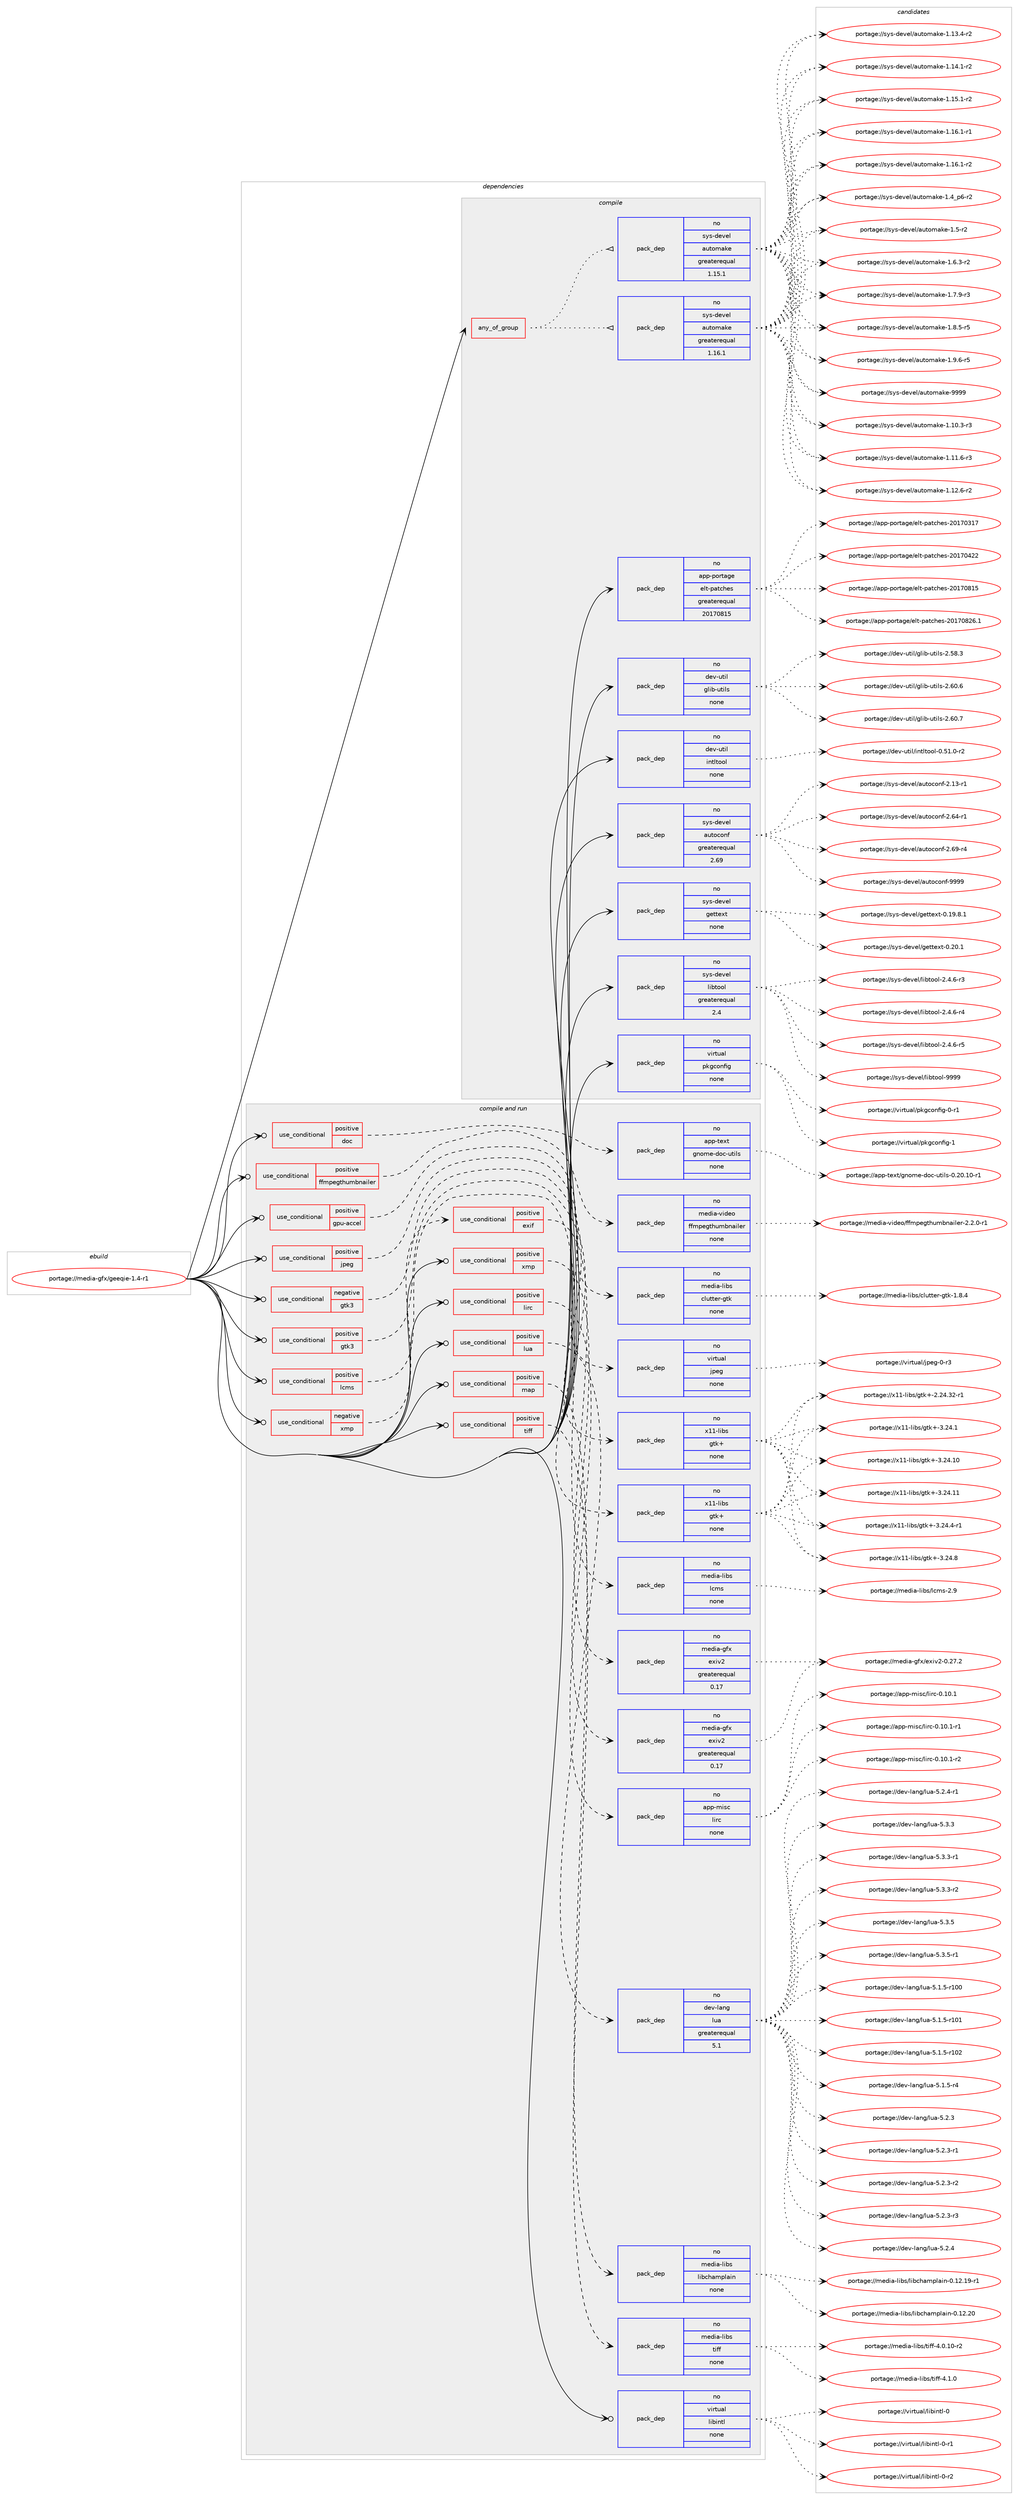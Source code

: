 digraph prolog {

# *************
# Graph options
# *************

newrank=true;
concentrate=true;
compound=true;
graph [rankdir=LR,fontname=Helvetica,fontsize=10,ranksep=1.5];#, ranksep=2.5, nodesep=0.2];
edge  [arrowhead=vee];
node  [fontname=Helvetica,fontsize=10];

# **********
# The ebuild
# **********

subgraph cluster_leftcol {
color=gray;
rank=same;
label=<<i>ebuild</i>>;
id [label="portage://media-gfx/geeqie-1.4-r1", color=red, width=4, href="../media-gfx/geeqie-1.4-r1.svg"];
}

# ****************
# The dependencies
# ****************

subgraph cluster_midcol {
color=gray;
label=<<i>dependencies</i>>;
subgraph cluster_compile {
fillcolor="#eeeeee";
style=filled;
label=<<i>compile</i>>;
subgraph any4941 {
dependency313064 [label=<<TABLE BORDER="0" CELLBORDER="1" CELLSPACING="0" CELLPADDING="4"><TR><TD CELLPADDING="10">any_of_group</TD></TR></TABLE>>, shape=none, color=red];subgraph pack229674 {
dependency313065 [label=<<TABLE BORDER="0" CELLBORDER="1" CELLSPACING="0" CELLPADDING="4" WIDTH="220"><TR><TD ROWSPAN="6" CELLPADDING="30">pack_dep</TD></TR><TR><TD WIDTH="110">no</TD></TR><TR><TD>sys-devel</TD></TR><TR><TD>automake</TD></TR><TR><TD>greaterequal</TD></TR><TR><TD>1.16.1</TD></TR></TABLE>>, shape=none, color=blue];
}
dependency313064:e -> dependency313065:w [weight=20,style="dotted",arrowhead="oinv"];
subgraph pack229675 {
dependency313066 [label=<<TABLE BORDER="0" CELLBORDER="1" CELLSPACING="0" CELLPADDING="4" WIDTH="220"><TR><TD ROWSPAN="6" CELLPADDING="30">pack_dep</TD></TR><TR><TD WIDTH="110">no</TD></TR><TR><TD>sys-devel</TD></TR><TR><TD>automake</TD></TR><TR><TD>greaterequal</TD></TR><TR><TD>1.15.1</TD></TR></TABLE>>, shape=none, color=blue];
}
dependency313064:e -> dependency313066:w [weight=20,style="dotted",arrowhead="oinv"];
}
id:e -> dependency313064:w [weight=20,style="solid",arrowhead="vee"];
subgraph pack229676 {
dependency313067 [label=<<TABLE BORDER="0" CELLBORDER="1" CELLSPACING="0" CELLPADDING="4" WIDTH="220"><TR><TD ROWSPAN="6" CELLPADDING="30">pack_dep</TD></TR><TR><TD WIDTH="110">no</TD></TR><TR><TD>app-portage</TD></TR><TR><TD>elt-patches</TD></TR><TR><TD>greaterequal</TD></TR><TR><TD>20170815</TD></TR></TABLE>>, shape=none, color=blue];
}
id:e -> dependency313067:w [weight=20,style="solid",arrowhead="vee"];
subgraph pack229677 {
dependency313068 [label=<<TABLE BORDER="0" CELLBORDER="1" CELLSPACING="0" CELLPADDING="4" WIDTH="220"><TR><TD ROWSPAN="6" CELLPADDING="30">pack_dep</TD></TR><TR><TD WIDTH="110">no</TD></TR><TR><TD>dev-util</TD></TR><TR><TD>glib-utils</TD></TR><TR><TD>none</TD></TR><TR><TD></TD></TR></TABLE>>, shape=none, color=blue];
}
id:e -> dependency313068:w [weight=20,style="solid",arrowhead="vee"];
subgraph pack229678 {
dependency313069 [label=<<TABLE BORDER="0" CELLBORDER="1" CELLSPACING="0" CELLPADDING="4" WIDTH="220"><TR><TD ROWSPAN="6" CELLPADDING="30">pack_dep</TD></TR><TR><TD WIDTH="110">no</TD></TR><TR><TD>dev-util</TD></TR><TR><TD>intltool</TD></TR><TR><TD>none</TD></TR><TR><TD></TD></TR></TABLE>>, shape=none, color=blue];
}
id:e -> dependency313069:w [weight=20,style="solid",arrowhead="vee"];
subgraph pack229679 {
dependency313070 [label=<<TABLE BORDER="0" CELLBORDER="1" CELLSPACING="0" CELLPADDING="4" WIDTH="220"><TR><TD ROWSPAN="6" CELLPADDING="30">pack_dep</TD></TR><TR><TD WIDTH="110">no</TD></TR><TR><TD>sys-devel</TD></TR><TR><TD>autoconf</TD></TR><TR><TD>greaterequal</TD></TR><TR><TD>2.69</TD></TR></TABLE>>, shape=none, color=blue];
}
id:e -> dependency313070:w [weight=20,style="solid",arrowhead="vee"];
subgraph pack229680 {
dependency313071 [label=<<TABLE BORDER="0" CELLBORDER="1" CELLSPACING="0" CELLPADDING="4" WIDTH="220"><TR><TD ROWSPAN="6" CELLPADDING="30">pack_dep</TD></TR><TR><TD WIDTH="110">no</TD></TR><TR><TD>sys-devel</TD></TR><TR><TD>gettext</TD></TR><TR><TD>none</TD></TR><TR><TD></TD></TR></TABLE>>, shape=none, color=blue];
}
id:e -> dependency313071:w [weight=20,style="solid",arrowhead="vee"];
subgraph pack229681 {
dependency313072 [label=<<TABLE BORDER="0" CELLBORDER="1" CELLSPACING="0" CELLPADDING="4" WIDTH="220"><TR><TD ROWSPAN="6" CELLPADDING="30">pack_dep</TD></TR><TR><TD WIDTH="110">no</TD></TR><TR><TD>sys-devel</TD></TR><TR><TD>libtool</TD></TR><TR><TD>greaterequal</TD></TR><TR><TD>2.4</TD></TR></TABLE>>, shape=none, color=blue];
}
id:e -> dependency313072:w [weight=20,style="solid",arrowhead="vee"];
subgraph pack229682 {
dependency313073 [label=<<TABLE BORDER="0" CELLBORDER="1" CELLSPACING="0" CELLPADDING="4" WIDTH="220"><TR><TD ROWSPAN="6" CELLPADDING="30">pack_dep</TD></TR><TR><TD WIDTH="110">no</TD></TR><TR><TD>virtual</TD></TR><TR><TD>pkgconfig</TD></TR><TR><TD>none</TD></TR><TR><TD></TD></TR></TABLE>>, shape=none, color=blue];
}
id:e -> dependency313073:w [weight=20,style="solid",arrowhead="vee"];
}
subgraph cluster_compileandrun {
fillcolor="#eeeeee";
style=filled;
label=<<i>compile and run</i>>;
subgraph cond78332 {
dependency313074 [label=<<TABLE BORDER="0" CELLBORDER="1" CELLSPACING="0" CELLPADDING="4"><TR><TD ROWSPAN="3" CELLPADDING="10">use_conditional</TD></TR><TR><TD>negative</TD></TR><TR><TD>gtk3</TD></TR></TABLE>>, shape=none, color=red];
subgraph pack229683 {
dependency313075 [label=<<TABLE BORDER="0" CELLBORDER="1" CELLSPACING="0" CELLPADDING="4" WIDTH="220"><TR><TD ROWSPAN="6" CELLPADDING="30">pack_dep</TD></TR><TR><TD WIDTH="110">no</TD></TR><TR><TD>x11-libs</TD></TR><TR><TD>gtk+</TD></TR><TR><TD>none</TD></TR><TR><TD></TD></TR></TABLE>>, shape=none, color=blue];
}
dependency313074:e -> dependency313075:w [weight=20,style="dashed",arrowhead="vee"];
}
id:e -> dependency313074:w [weight=20,style="solid",arrowhead="odotvee"];
subgraph cond78333 {
dependency313076 [label=<<TABLE BORDER="0" CELLBORDER="1" CELLSPACING="0" CELLPADDING="4"><TR><TD ROWSPAN="3" CELLPADDING="10">use_conditional</TD></TR><TR><TD>negative</TD></TR><TR><TD>xmp</TD></TR></TABLE>>, shape=none, color=red];
subgraph cond78334 {
dependency313077 [label=<<TABLE BORDER="0" CELLBORDER="1" CELLSPACING="0" CELLPADDING="4"><TR><TD ROWSPAN="3" CELLPADDING="10">use_conditional</TD></TR><TR><TD>positive</TD></TR><TR><TD>exif</TD></TR></TABLE>>, shape=none, color=red];
subgraph pack229684 {
dependency313078 [label=<<TABLE BORDER="0" CELLBORDER="1" CELLSPACING="0" CELLPADDING="4" WIDTH="220"><TR><TD ROWSPAN="6" CELLPADDING="30">pack_dep</TD></TR><TR><TD WIDTH="110">no</TD></TR><TR><TD>media-gfx</TD></TR><TR><TD>exiv2</TD></TR><TR><TD>greaterequal</TD></TR><TR><TD>0.17</TD></TR></TABLE>>, shape=none, color=blue];
}
dependency313077:e -> dependency313078:w [weight=20,style="dashed",arrowhead="vee"];
}
dependency313076:e -> dependency313077:w [weight=20,style="dashed",arrowhead="vee"];
}
id:e -> dependency313076:w [weight=20,style="solid",arrowhead="odotvee"];
subgraph cond78335 {
dependency313079 [label=<<TABLE BORDER="0" CELLBORDER="1" CELLSPACING="0" CELLPADDING="4"><TR><TD ROWSPAN="3" CELLPADDING="10">use_conditional</TD></TR><TR><TD>positive</TD></TR><TR><TD>doc</TD></TR></TABLE>>, shape=none, color=red];
subgraph pack229685 {
dependency313080 [label=<<TABLE BORDER="0" CELLBORDER="1" CELLSPACING="0" CELLPADDING="4" WIDTH="220"><TR><TD ROWSPAN="6" CELLPADDING="30">pack_dep</TD></TR><TR><TD WIDTH="110">no</TD></TR><TR><TD>app-text</TD></TR><TR><TD>gnome-doc-utils</TD></TR><TR><TD>none</TD></TR><TR><TD></TD></TR></TABLE>>, shape=none, color=blue];
}
dependency313079:e -> dependency313080:w [weight=20,style="dashed",arrowhead="vee"];
}
id:e -> dependency313079:w [weight=20,style="solid",arrowhead="odotvee"];
subgraph cond78336 {
dependency313081 [label=<<TABLE BORDER="0" CELLBORDER="1" CELLSPACING="0" CELLPADDING="4"><TR><TD ROWSPAN="3" CELLPADDING="10">use_conditional</TD></TR><TR><TD>positive</TD></TR><TR><TD>ffmpegthumbnailer</TD></TR></TABLE>>, shape=none, color=red];
subgraph pack229686 {
dependency313082 [label=<<TABLE BORDER="0" CELLBORDER="1" CELLSPACING="0" CELLPADDING="4" WIDTH="220"><TR><TD ROWSPAN="6" CELLPADDING="30">pack_dep</TD></TR><TR><TD WIDTH="110">no</TD></TR><TR><TD>media-video</TD></TR><TR><TD>ffmpegthumbnailer</TD></TR><TR><TD>none</TD></TR><TR><TD></TD></TR></TABLE>>, shape=none, color=blue];
}
dependency313081:e -> dependency313082:w [weight=20,style="dashed",arrowhead="vee"];
}
id:e -> dependency313081:w [weight=20,style="solid",arrowhead="odotvee"];
subgraph cond78337 {
dependency313083 [label=<<TABLE BORDER="0" CELLBORDER="1" CELLSPACING="0" CELLPADDING="4"><TR><TD ROWSPAN="3" CELLPADDING="10">use_conditional</TD></TR><TR><TD>positive</TD></TR><TR><TD>gpu-accel</TD></TR></TABLE>>, shape=none, color=red];
subgraph pack229687 {
dependency313084 [label=<<TABLE BORDER="0" CELLBORDER="1" CELLSPACING="0" CELLPADDING="4" WIDTH="220"><TR><TD ROWSPAN="6" CELLPADDING="30">pack_dep</TD></TR><TR><TD WIDTH="110">no</TD></TR><TR><TD>media-libs</TD></TR><TR><TD>clutter-gtk</TD></TR><TR><TD>none</TD></TR><TR><TD></TD></TR></TABLE>>, shape=none, color=blue];
}
dependency313083:e -> dependency313084:w [weight=20,style="dashed",arrowhead="vee"];
}
id:e -> dependency313083:w [weight=20,style="solid",arrowhead="odotvee"];
subgraph cond78338 {
dependency313085 [label=<<TABLE BORDER="0" CELLBORDER="1" CELLSPACING="0" CELLPADDING="4"><TR><TD ROWSPAN="3" CELLPADDING="10">use_conditional</TD></TR><TR><TD>positive</TD></TR><TR><TD>gtk3</TD></TR></TABLE>>, shape=none, color=red];
subgraph pack229688 {
dependency313086 [label=<<TABLE BORDER="0" CELLBORDER="1" CELLSPACING="0" CELLPADDING="4" WIDTH="220"><TR><TD ROWSPAN="6" CELLPADDING="30">pack_dep</TD></TR><TR><TD WIDTH="110">no</TD></TR><TR><TD>x11-libs</TD></TR><TR><TD>gtk+</TD></TR><TR><TD>none</TD></TR><TR><TD></TD></TR></TABLE>>, shape=none, color=blue];
}
dependency313085:e -> dependency313086:w [weight=20,style="dashed",arrowhead="vee"];
}
id:e -> dependency313085:w [weight=20,style="solid",arrowhead="odotvee"];
subgraph cond78339 {
dependency313087 [label=<<TABLE BORDER="0" CELLBORDER="1" CELLSPACING="0" CELLPADDING="4"><TR><TD ROWSPAN="3" CELLPADDING="10">use_conditional</TD></TR><TR><TD>positive</TD></TR><TR><TD>jpeg</TD></TR></TABLE>>, shape=none, color=red];
subgraph pack229689 {
dependency313088 [label=<<TABLE BORDER="0" CELLBORDER="1" CELLSPACING="0" CELLPADDING="4" WIDTH="220"><TR><TD ROWSPAN="6" CELLPADDING="30">pack_dep</TD></TR><TR><TD WIDTH="110">no</TD></TR><TR><TD>virtual</TD></TR><TR><TD>jpeg</TD></TR><TR><TD>none</TD></TR><TR><TD></TD></TR></TABLE>>, shape=none, color=blue];
}
dependency313087:e -> dependency313088:w [weight=20,style="dashed",arrowhead="vee"];
}
id:e -> dependency313087:w [weight=20,style="solid",arrowhead="odotvee"];
subgraph cond78340 {
dependency313089 [label=<<TABLE BORDER="0" CELLBORDER="1" CELLSPACING="0" CELLPADDING="4"><TR><TD ROWSPAN="3" CELLPADDING="10">use_conditional</TD></TR><TR><TD>positive</TD></TR><TR><TD>lcms</TD></TR></TABLE>>, shape=none, color=red];
subgraph pack229690 {
dependency313090 [label=<<TABLE BORDER="0" CELLBORDER="1" CELLSPACING="0" CELLPADDING="4" WIDTH="220"><TR><TD ROWSPAN="6" CELLPADDING="30">pack_dep</TD></TR><TR><TD WIDTH="110">no</TD></TR><TR><TD>media-libs</TD></TR><TR><TD>lcms</TD></TR><TR><TD>none</TD></TR><TR><TD></TD></TR></TABLE>>, shape=none, color=blue];
}
dependency313089:e -> dependency313090:w [weight=20,style="dashed",arrowhead="vee"];
}
id:e -> dependency313089:w [weight=20,style="solid",arrowhead="odotvee"];
subgraph cond78341 {
dependency313091 [label=<<TABLE BORDER="0" CELLBORDER="1" CELLSPACING="0" CELLPADDING="4"><TR><TD ROWSPAN="3" CELLPADDING="10">use_conditional</TD></TR><TR><TD>positive</TD></TR><TR><TD>lirc</TD></TR></TABLE>>, shape=none, color=red];
subgraph pack229691 {
dependency313092 [label=<<TABLE BORDER="0" CELLBORDER="1" CELLSPACING="0" CELLPADDING="4" WIDTH="220"><TR><TD ROWSPAN="6" CELLPADDING="30">pack_dep</TD></TR><TR><TD WIDTH="110">no</TD></TR><TR><TD>app-misc</TD></TR><TR><TD>lirc</TD></TR><TR><TD>none</TD></TR><TR><TD></TD></TR></TABLE>>, shape=none, color=blue];
}
dependency313091:e -> dependency313092:w [weight=20,style="dashed",arrowhead="vee"];
}
id:e -> dependency313091:w [weight=20,style="solid",arrowhead="odotvee"];
subgraph cond78342 {
dependency313093 [label=<<TABLE BORDER="0" CELLBORDER="1" CELLSPACING="0" CELLPADDING="4"><TR><TD ROWSPAN="3" CELLPADDING="10">use_conditional</TD></TR><TR><TD>positive</TD></TR><TR><TD>lua</TD></TR></TABLE>>, shape=none, color=red];
subgraph pack229692 {
dependency313094 [label=<<TABLE BORDER="0" CELLBORDER="1" CELLSPACING="0" CELLPADDING="4" WIDTH="220"><TR><TD ROWSPAN="6" CELLPADDING="30">pack_dep</TD></TR><TR><TD WIDTH="110">no</TD></TR><TR><TD>dev-lang</TD></TR><TR><TD>lua</TD></TR><TR><TD>greaterequal</TD></TR><TR><TD>5.1</TD></TR></TABLE>>, shape=none, color=blue];
}
dependency313093:e -> dependency313094:w [weight=20,style="dashed",arrowhead="vee"];
}
id:e -> dependency313093:w [weight=20,style="solid",arrowhead="odotvee"];
subgraph cond78343 {
dependency313095 [label=<<TABLE BORDER="0" CELLBORDER="1" CELLSPACING="0" CELLPADDING="4"><TR><TD ROWSPAN="3" CELLPADDING="10">use_conditional</TD></TR><TR><TD>positive</TD></TR><TR><TD>map</TD></TR></TABLE>>, shape=none, color=red];
subgraph pack229693 {
dependency313096 [label=<<TABLE BORDER="0" CELLBORDER="1" CELLSPACING="0" CELLPADDING="4" WIDTH="220"><TR><TD ROWSPAN="6" CELLPADDING="30">pack_dep</TD></TR><TR><TD WIDTH="110">no</TD></TR><TR><TD>media-libs</TD></TR><TR><TD>libchamplain</TD></TR><TR><TD>none</TD></TR><TR><TD></TD></TR></TABLE>>, shape=none, color=blue];
}
dependency313095:e -> dependency313096:w [weight=20,style="dashed",arrowhead="vee"];
}
id:e -> dependency313095:w [weight=20,style="solid",arrowhead="odotvee"];
subgraph cond78344 {
dependency313097 [label=<<TABLE BORDER="0" CELLBORDER="1" CELLSPACING="0" CELLPADDING="4"><TR><TD ROWSPAN="3" CELLPADDING="10">use_conditional</TD></TR><TR><TD>positive</TD></TR><TR><TD>tiff</TD></TR></TABLE>>, shape=none, color=red];
subgraph pack229694 {
dependency313098 [label=<<TABLE BORDER="0" CELLBORDER="1" CELLSPACING="0" CELLPADDING="4" WIDTH="220"><TR><TD ROWSPAN="6" CELLPADDING="30">pack_dep</TD></TR><TR><TD WIDTH="110">no</TD></TR><TR><TD>media-libs</TD></TR><TR><TD>tiff</TD></TR><TR><TD>none</TD></TR><TR><TD></TD></TR></TABLE>>, shape=none, color=blue];
}
dependency313097:e -> dependency313098:w [weight=20,style="dashed",arrowhead="vee"];
}
id:e -> dependency313097:w [weight=20,style="solid",arrowhead="odotvee"];
subgraph cond78345 {
dependency313099 [label=<<TABLE BORDER="0" CELLBORDER="1" CELLSPACING="0" CELLPADDING="4"><TR><TD ROWSPAN="3" CELLPADDING="10">use_conditional</TD></TR><TR><TD>positive</TD></TR><TR><TD>xmp</TD></TR></TABLE>>, shape=none, color=red];
subgraph pack229695 {
dependency313100 [label=<<TABLE BORDER="0" CELLBORDER="1" CELLSPACING="0" CELLPADDING="4" WIDTH="220"><TR><TD ROWSPAN="6" CELLPADDING="30">pack_dep</TD></TR><TR><TD WIDTH="110">no</TD></TR><TR><TD>media-gfx</TD></TR><TR><TD>exiv2</TD></TR><TR><TD>greaterequal</TD></TR><TR><TD>0.17</TD></TR></TABLE>>, shape=none, color=blue];
}
dependency313099:e -> dependency313100:w [weight=20,style="dashed",arrowhead="vee"];
}
id:e -> dependency313099:w [weight=20,style="solid",arrowhead="odotvee"];
subgraph pack229696 {
dependency313101 [label=<<TABLE BORDER="0" CELLBORDER="1" CELLSPACING="0" CELLPADDING="4" WIDTH="220"><TR><TD ROWSPAN="6" CELLPADDING="30">pack_dep</TD></TR><TR><TD WIDTH="110">no</TD></TR><TR><TD>virtual</TD></TR><TR><TD>libintl</TD></TR><TR><TD>none</TD></TR><TR><TD></TD></TR></TABLE>>, shape=none, color=blue];
}
id:e -> dependency313101:w [weight=20,style="solid",arrowhead="odotvee"];
}
subgraph cluster_run {
fillcolor="#eeeeee";
style=filled;
label=<<i>run</i>>;
}
}

# **************
# The candidates
# **************

subgraph cluster_choices {
rank=same;
color=gray;
label=<<i>candidates</i>>;

subgraph choice229674 {
color=black;
nodesep=1;
choiceportage11512111545100101118101108479711711611110997107101454946494846514511451 [label="portage://sys-devel/automake-1.10.3-r3", color=red, width=4,href="../sys-devel/automake-1.10.3-r3.svg"];
choiceportage11512111545100101118101108479711711611110997107101454946494946544511451 [label="portage://sys-devel/automake-1.11.6-r3", color=red, width=4,href="../sys-devel/automake-1.11.6-r3.svg"];
choiceportage11512111545100101118101108479711711611110997107101454946495046544511450 [label="portage://sys-devel/automake-1.12.6-r2", color=red, width=4,href="../sys-devel/automake-1.12.6-r2.svg"];
choiceportage11512111545100101118101108479711711611110997107101454946495146524511450 [label="portage://sys-devel/automake-1.13.4-r2", color=red, width=4,href="../sys-devel/automake-1.13.4-r2.svg"];
choiceportage11512111545100101118101108479711711611110997107101454946495246494511450 [label="portage://sys-devel/automake-1.14.1-r2", color=red, width=4,href="../sys-devel/automake-1.14.1-r2.svg"];
choiceportage11512111545100101118101108479711711611110997107101454946495346494511450 [label="portage://sys-devel/automake-1.15.1-r2", color=red, width=4,href="../sys-devel/automake-1.15.1-r2.svg"];
choiceportage11512111545100101118101108479711711611110997107101454946495446494511449 [label="portage://sys-devel/automake-1.16.1-r1", color=red, width=4,href="../sys-devel/automake-1.16.1-r1.svg"];
choiceportage11512111545100101118101108479711711611110997107101454946495446494511450 [label="portage://sys-devel/automake-1.16.1-r2", color=red, width=4,href="../sys-devel/automake-1.16.1-r2.svg"];
choiceportage115121115451001011181011084797117116111109971071014549465295112544511450 [label="portage://sys-devel/automake-1.4_p6-r2", color=red, width=4,href="../sys-devel/automake-1.4_p6-r2.svg"];
choiceportage11512111545100101118101108479711711611110997107101454946534511450 [label="portage://sys-devel/automake-1.5-r2", color=red, width=4,href="../sys-devel/automake-1.5-r2.svg"];
choiceportage115121115451001011181011084797117116111109971071014549465446514511450 [label="portage://sys-devel/automake-1.6.3-r2", color=red, width=4,href="../sys-devel/automake-1.6.3-r2.svg"];
choiceportage115121115451001011181011084797117116111109971071014549465546574511451 [label="portage://sys-devel/automake-1.7.9-r3", color=red, width=4,href="../sys-devel/automake-1.7.9-r3.svg"];
choiceportage115121115451001011181011084797117116111109971071014549465646534511453 [label="portage://sys-devel/automake-1.8.5-r5", color=red, width=4,href="../sys-devel/automake-1.8.5-r5.svg"];
choiceportage115121115451001011181011084797117116111109971071014549465746544511453 [label="portage://sys-devel/automake-1.9.6-r5", color=red, width=4,href="../sys-devel/automake-1.9.6-r5.svg"];
choiceportage115121115451001011181011084797117116111109971071014557575757 [label="portage://sys-devel/automake-9999", color=red, width=4,href="../sys-devel/automake-9999.svg"];
dependency313065:e -> choiceportage11512111545100101118101108479711711611110997107101454946494846514511451:w [style=dotted,weight="100"];
dependency313065:e -> choiceportage11512111545100101118101108479711711611110997107101454946494946544511451:w [style=dotted,weight="100"];
dependency313065:e -> choiceportage11512111545100101118101108479711711611110997107101454946495046544511450:w [style=dotted,weight="100"];
dependency313065:e -> choiceportage11512111545100101118101108479711711611110997107101454946495146524511450:w [style=dotted,weight="100"];
dependency313065:e -> choiceportage11512111545100101118101108479711711611110997107101454946495246494511450:w [style=dotted,weight="100"];
dependency313065:e -> choiceportage11512111545100101118101108479711711611110997107101454946495346494511450:w [style=dotted,weight="100"];
dependency313065:e -> choiceportage11512111545100101118101108479711711611110997107101454946495446494511449:w [style=dotted,weight="100"];
dependency313065:e -> choiceportage11512111545100101118101108479711711611110997107101454946495446494511450:w [style=dotted,weight="100"];
dependency313065:e -> choiceportage115121115451001011181011084797117116111109971071014549465295112544511450:w [style=dotted,weight="100"];
dependency313065:e -> choiceportage11512111545100101118101108479711711611110997107101454946534511450:w [style=dotted,weight="100"];
dependency313065:e -> choiceportage115121115451001011181011084797117116111109971071014549465446514511450:w [style=dotted,weight="100"];
dependency313065:e -> choiceportage115121115451001011181011084797117116111109971071014549465546574511451:w [style=dotted,weight="100"];
dependency313065:e -> choiceportage115121115451001011181011084797117116111109971071014549465646534511453:w [style=dotted,weight="100"];
dependency313065:e -> choiceportage115121115451001011181011084797117116111109971071014549465746544511453:w [style=dotted,weight="100"];
dependency313065:e -> choiceportage115121115451001011181011084797117116111109971071014557575757:w [style=dotted,weight="100"];
}
subgraph choice229675 {
color=black;
nodesep=1;
choiceportage11512111545100101118101108479711711611110997107101454946494846514511451 [label="portage://sys-devel/automake-1.10.3-r3", color=red, width=4,href="../sys-devel/automake-1.10.3-r3.svg"];
choiceportage11512111545100101118101108479711711611110997107101454946494946544511451 [label="portage://sys-devel/automake-1.11.6-r3", color=red, width=4,href="../sys-devel/automake-1.11.6-r3.svg"];
choiceportage11512111545100101118101108479711711611110997107101454946495046544511450 [label="portage://sys-devel/automake-1.12.6-r2", color=red, width=4,href="../sys-devel/automake-1.12.6-r2.svg"];
choiceportage11512111545100101118101108479711711611110997107101454946495146524511450 [label="portage://sys-devel/automake-1.13.4-r2", color=red, width=4,href="../sys-devel/automake-1.13.4-r2.svg"];
choiceportage11512111545100101118101108479711711611110997107101454946495246494511450 [label="portage://sys-devel/automake-1.14.1-r2", color=red, width=4,href="../sys-devel/automake-1.14.1-r2.svg"];
choiceportage11512111545100101118101108479711711611110997107101454946495346494511450 [label="portage://sys-devel/automake-1.15.1-r2", color=red, width=4,href="../sys-devel/automake-1.15.1-r2.svg"];
choiceportage11512111545100101118101108479711711611110997107101454946495446494511449 [label="portage://sys-devel/automake-1.16.1-r1", color=red, width=4,href="../sys-devel/automake-1.16.1-r1.svg"];
choiceportage11512111545100101118101108479711711611110997107101454946495446494511450 [label="portage://sys-devel/automake-1.16.1-r2", color=red, width=4,href="../sys-devel/automake-1.16.1-r2.svg"];
choiceportage115121115451001011181011084797117116111109971071014549465295112544511450 [label="portage://sys-devel/automake-1.4_p6-r2", color=red, width=4,href="../sys-devel/automake-1.4_p6-r2.svg"];
choiceportage11512111545100101118101108479711711611110997107101454946534511450 [label="portage://sys-devel/automake-1.5-r2", color=red, width=4,href="../sys-devel/automake-1.5-r2.svg"];
choiceportage115121115451001011181011084797117116111109971071014549465446514511450 [label="portage://sys-devel/automake-1.6.3-r2", color=red, width=4,href="../sys-devel/automake-1.6.3-r2.svg"];
choiceportage115121115451001011181011084797117116111109971071014549465546574511451 [label="portage://sys-devel/automake-1.7.9-r3", color=red, width=4,href="../sys-devel/automake-1.7.9-r3.svg"];
choiceportage115121115451001011181011084797117116111109971071014549465646534511453 [label="portage://sys-devel/automake-1.8.5-r5", color=red, width=4,href="../sys-devel/automake-1.8.5-r5.svg"];
choiceportage115121115451001011181011084797117116111109971071014549465746544511453 [label="portage://sys-devel/automake-1.9.6-r5", color=red, width=4,href="../sys-devel/automake-1.9.6-r5.svg"];
choiceportage115121115451001011181011084797117116111109971071014557575757 [label="portage://sys-devel/automake-9999", color=red, width=4,href="../sys-devel/automake-9999.svg"];
dependency313066:e -> choiceportage11512111545100101118101108479711711611110997107101454946494846514511451:w [style=dotted,weight="100"];
dependency313066:e -> choiceportage11512111545100101118101108479711711611110997107101454946494946544511451:w [style=dotted,weight="100"];
dependency313066:e -> choiceportage11512111545100101118101108479711711611110997107101454946495046544511450:w [style=dotted,weight="100"];
dependency313066:e -> choiceportage11512111545100101118101108479711711611110997107101454946495146524511450:w [style=dotted,weight="100"];
dependency313066:e -> choiceportage11512111545100101118101108479711711611110997107101454946495246494511450:w [style=dotted,weight="100"];
dependency313066:e -> choiceportage11512111545100101118101108479711711611110997107101454946495346494511450:w [style=dotted,weight="100"];
dependency313066:e -> choiceportage11512111545100101118101108479711711611110997107101454946495446494511449:w [style=dotted,weight="100"];
dependency313066:e -> choiceportage11512111545100101118101108479711711611110997107101454946495446494511450:w [style=dotted,weight="100"];
dependency313066:e -> choiceportage115121115451001011181011084797117116111109971071014549465295112544511450:w [style=dotted,weight="100"];
dependency313066:e -> choiceportage11512111545100101118101108479711711611110997107101454946534511450:w [style=dotted,weight="100"];
dependency313066:e -> choiceportage115121115451001011181011084797117116111109971071014549465446514511450:w [style=dotted,weight="100"];
dependency313066:e -> choiceportage115121115451001011181011084797117116111109971071014549465546574511451:w [style=dotted,weight="100"];
dependency313066:e -> choiceportage115121115451001011181011084797117116111109971071014549465646534511453:w [style=dotted,weight="100"];
dependency313066:e -> choiceportage115121115451001011181011084797117116111109971071014549465746544511453:w [style=dotted,weight="100"];
dependency313066:e -> choiceportage115121115451001011181011084797117116111109971071014557575757:w [style=dotted,weight="100"];
}
subgraph choice229676 {
color=black;
nodesep=1;
choiceportage97112112451121111141169710310147101108116451129711699104101115455048495548514955 [label="portage://app-portage/elt-patches-20170317", color=red, width=4,href="../app-portage/elt-patches-20170317.svg"];
choiceportage97112112451121111141169710310147101108116451129711699104101115455048495548525050 [label="portage://app-portage/elt-patches-20170422", color=red, width=4,href="../app-portage/elt-patches-20170422.svg"];
choiceportage97112112451121111141169710310147101108116451129711699104101115455048495548564953 [label="portage://app-portage/elt-patches-20170815", color=red, width=4,href="../app-portage/elt-patches-20170815.svg"];
choiceportage971121124511211111411697103101471011081164511297116991041011154550484955485650544649 [label="portage://app-portage/elt-patches-20170826.1", color=red, width=4,href="../app-portage/elt-patches-20170826.1.svg"];
dependency313067:e -> choiceportage97112112451121111141169710310147101108116451129711699104101115455048495548514955:w [style=dotted,weight="100"];
dependency313067:e -> choiceportage97112112451121111141169710310147101108116451129711699104101115455048495548525050:w [style=dotted,weight="100"];
dependency313067:e -> choiceportage97112112451121111141169710310147101108116451129711699104101115455048495548564953:w [style=dotted,weight="100"];
dependency313067:e -> choiceportage971121124511211111411697103101471011081164511297116991041011154550484955485650544649:w [style=dotted,weight="100"];
}
subgraph choice229677 {
color=black;
nodesep=1;
choiceportage1001011184511711610510847103108105984511711610510811545504653564651 [label="portage://dev-util/glib-utils-2.58.3", color=red, width=4,href="../dev-util/glib-utils-2.58.3.svg"];
choiceportage1001011184511711610510847103108105984511711610510811545504654484654 [label="portage://dev-util/glib-utils-2.60.6", color=red, width=4,href="../dev-util/glib-utils-2.60.6.svg"];
choiceportage1001011184511711610510847103108105984511711610510811545504654484655 [label="portage://dev-util/glib-utils-2.60.7", color=red, width=4,href="../dev-util/glib-utils-2.60.7.svg"];
dependency313068:e -> choiceportage1001011184511711610510847103108105984511711610510811545504653564651:w [style=dotted,weight="100"];
dependency313068:e -> choiceportage1001011184511711610510847103108105984511711610510811545504654484654:w [style=dotted,weight="100"];
dependency313068:e -> choiceportage1001011184511711610510847103108105984511711610510811545504654484655:w [style=dotted,weight="100"];
}
subgraph choice229678 {
color=black;
nodesep=1;
choiceportage1001011184511711610510847105110116108116111111108454846534946484511450 [label="portage://dev-util/intltool-0.51.0-r2", color=red, width=4,href="../dev-util/intltool-0.51.0-r2.svg"];
dependency313069:e -> choiceportage1001011184511711610510847105110116108116111111108454846534946484511450:w [style=dotted,weight="100"];
}
subgraph choice229679 {
color=black;
nodesep=1;
choiceportage1151211154510010111810110847971171161119911111010245504649514511449 [label="portage://sys-devel/autoconf-2.13-r1", color=red, width=4,href="../sys-devel/autoconf-2.13-r1.svg"];
choiceportage1151211154510010111810110847971171161119911111010245504654524511449 [label="portage://sys-devel/autoconf-2.64-r1", color=red, width=4,href="../sys-devel/autoconf-2.64-r1.svg"];
choiceportage1151211154510010111810110847971171161119911111010245504654574511452 [label="portage://sys-devel/autoconf-2.69-r4", color=red, width=4,href="../sys-devel/autoconf-2.69-r4.svg"];
choiceportage115121115451001011181011084797117116111991111101024557575757 [label="portage://sys-devel/autoconf-9999", color=red, width=4,href="../sys-devel/autoconf-9999.svg"];
dependency313070:e -> choiceportage1151211154510010111810110847971171161119911111010245504649514511449:w [style=dotted,weight="100"];
dependency313070:e -> choiceportage1151211154510010111810110847971171161119911111010245504654524511449:w [style=dotted,weight="100"];
dependency313070:e -> choiceportage1151211154510010111810110847971171161119911111010245504654574511452:w [style=dotted,weight="100"];
dependency313070:e -> choiceportage115121115451001011181011084797117116111991111101024557575757:w [style=dotted,weight="100"];
}
subgraph choice229680 {
color=black;
nodesep=1;
choiceportage1151211154510010111810110847103101116116101120116454846495746564649 [label="portage://sys-devel/gettext-0.19.8.1", color=red, width=4,href="../sys-devel/gettext-0.19.8.1.svg"];
choiceportage115121115451001011181011084710310111611610112011645484650484649 [label="portage://sys-devel/gettext-0.20.1", color=red, width=4,href="../sys-devel/gettext-0.20.1.svg"];
dependency313071:e -> choiceportage1151211154510010111810110847103101116116101120116454846495746564649:w [style=dotted,weight="100"];
dependency313071:e -> choiceportage115121115451001011181011084710310111611610112011645484650484649:w [style=dotted,weight="100"];
}
subgraph choice229681 {
color=black;
nodesep=1;
choiceportage1151211154510010111810110847108105981161111111084550465246544511451 [label="portage://sys-devel/libtool-2.4.6-r3", color=red, width=4,href="../sys-devel/libtool-2.4.6-r3.svg"];
choiceportage1151211154510010111810110847108105981161111111084550465246544511452 [label="portage://sys-devel/libtool-2.4.6-r4", color=red, width=4,href="../sys-devel/libtool-2.4.6-r4.svg"];
choiceportage1151211154510010111810110847108105981161111111084550465246544511453 [label="portage://sys-devel/libtool-2.4.6-r5", color=red, width=4,href="../sys-devel/libtool-2.4.6-r5.svg"];
choiceportage1151211154510010111810110847108105981161111111084557575757 [label="portage://sys-devel/libtool-9999", color=red, width=4,href="../sys-devel/libtool-9999.svg"];
dependency313072:e -> choiceportage1151211154510010111810110847108105981161111111084550465246544511451:w [style=dotted,weight="100"];
dependency313072:e -> choiceportage1151211154510010111810110847108105981161111111084550465246544511452:w [style=dotted,weight="100"];
dependency313072:e -> choiceportage1151211154510010111810110847108105981161111111084550465246544511453:w [style=dotted,weight="100"];
dependency313072:e -> choiceportage1151211154510010111810110847108105981161111111084557575757:w [style=dotted,weight="100"];
}
subgraph choice229682 {
color=black;
nodesep=1;
choiceportage11810511411611797108471121071039911111010210510345484511449 [label="portage://virtual/pkgconfig-0-r1", color=red, width=4,href="../virtual/pkgconfig-0-r1.svg"];
choiceportage1181051141161179710847112107103991111101021051034549 [label="portage://virtual/pkgconfig-1", color=red, width=4,href="../virtual/pkgconfig-1.svg"];
dependency313073:e -> choiceportage11810511411611797108471121071039911111010210510345484511449:w [style=dotted,weight="100"];
dependency313073:e -> choiceportage1181051141161179710847112107103991111101021051034549:w [style=dotted,weight="100"];
}
subgraph choice229683 {
color=black;
nodesep=1;
choiceportage12049494510810598115471031161074345504650524651504511449 [label="portage://x11-libs/gtk+-2.24.32-r1", color=red, width=4,href="../x11-libs/gtk+-2.24.32-r1.svg"];
choiceportage12049494510810598115471031161074345514650524649 [label="portage://x11-libs/gtk+-3.24.1", color=red, width=4,href="../x11-libs/gtk+-3.24.1.svg"];
choiceportage1204949451081059811547103116107434551465052464948 [label="portage://x11-libs/gtk+-3.24.10", color=red, width=4,href="../x11-libs/gtk+-3.24.10.svg"];
choiceportage1204949451081059811547103116107434551465052464949 [label="portage://x11-libs/gtk+-3.24.11", color=red, width=4,href="../x11-libs/gtk+-3.24.11.svg"];
choiceportage120494945108105981154710311610743455146505246524511449 [label="portage://x11-libs/gtk+-3.24.4-r1", color=red, width=4,href="../x11-libs/gtk+-3.24.4-r1.svg"];
choiceportage12049494510810598115471031161074345514650524656 [label="portage://x11-libs/gtk+-3.24.8", color=red, width=4,href="../x11-libs/gtk+-3.24.8.svg"];
dependency313075:e -> choiceportage12049494510810598115471031161074345504650524651504511449:w [style=dotted,weight="100"];
dependency313075:e -> choiceportage12049494510810598115471031161074345514650524649:w [style=dotted,weight="100"];
dependency313075:e -> choiceportage1204949451081059811547103116107434551465052464948:w [style=dotted,weight="100"];
dependency313075:e -> choiceportage1204949451081059811547103116107434551465052464949:w [style=dotted,weight="100"];
dependency313075:e -> choiceportage120494945108105981154710311610743455146505246524511449:w [style=dotted,weight="100"];
dependency313075:e -> choiceportage12049494510810598115471031161074345514650524656:w [style=dotted,weight="100"];
}
subgraph choice229684 {
color=black;
nodesep=1;
choiceportage1091011001059745103102120471011201051185045484650554650 [label="portage://media-gfx/exiv2-0.27.2", color=red, width=4,href="../media-gfx/exiv2-0.27.2.svg"];
dependency313078:e -> choiceportage1091011001059745103102120471011201051185045484650554650:w [style=dotted,weight="100"];
}
subgraph choice229685 {
color=black;
nodesep=1;
choiceportage97112112451161011201164710311011110910145100111994511711610510811545484650484649484511449 [label="portage://app-text/gnome-doc-utils-0.20.10-r1", color=red, width=4,href="../app-text/gnome-doc-utils-0.20.10-r1.svg"];
dependency313080:e -> choiceportage97112112451161011201164710311011110910145100111994511711610510811545484650484649484511449:w [style=dotted,weight="100"];
}
subgraph choice229686 {
color=black;
nodesep=1;
choiceportage10910110010597451181051001011114710210210911210110311610411710998110971051081011144550465046484511449 [label="portage://media-video/ffmpegthumbnailer-2.2.0-r1", color=red, width=4,href="../media-video/ffmpegthumbnailer-2.2.0-r1.svg"];
dependency313082:e -> choiceportage10910110010597451181051001011114710210210911210110311610411710998110971051081011144550465046484511449:w [style=dotted,weight="100"];
}
subgraph choice229687 {
color=black;
nodesep=1;
choiceportage109101100105974510810598115479910811711611610111445103116107454946564652 [label="portage://media-libs/clutter-gtk-1.8.4", color=red, width=4,href="../media-libs/clutter-gtk-1.8.4.svg"];
dependency313084:e -> choiceportage109101100105974510810598115479910811711611610111445103116107454946564652:w [style=dotted,weight="100"];
}
subgraph choice229688 {
color=black;
nodesep=1;
choiceportage12049494510810598115471031161074345504650524651504511449 [label="portage://x11-libs/gtk+-2.24.32-r1", color=red, width=4,href="../x11-libs/gtk+-2.24.32-r1.svg"];
choiceportage12049494510810598115471031161074345514650524649 [label="portage://x11-libs/gtk+-3.24.1", color=red, width=4,href="../x11-libs/gtk+-3.24.1.svg"];
choiceportage1204949451081059811547103116107434551465052464948 [label="portage://x11-libs/gtk+-3.24.10", color=red, width=4,href="../x11-libs/gtk+-3.24.10.svg"];
choiceportage1204949451081059811547103116107434551465052464949 [label="portage://x11-libs/gtk+-3.24.11", color=red, width=4,href="../x11-libs/gtk+-3.24.11.svg"];
choiceportage120494945108105981154710311610743455146505246524511449 [label="portage://x11-libs/gtk+-3.24.4-r1", color=red, width=4,href="../x11-libs/gtk+-3.24.4-r1.svg"];
choiceportage12049494510810598115471031161074345514650524656 [label="portage://x11-libs/gtk+-3.24.8", color=red, width=4,href="../x11-libs/gtk+-3.24.8.svg"];
dependency313086:e -> choiceportage12049494510810598115471031161074345504650524651504511449:w [style=dotted,weight="100"];
dependency313086:e -> choiceportage12049494510810598115471031161074345514650524649:w [style=dotted,weight="100"];
dependency313086:e -> choiceportage1204949451081059811547103116107434551465052464948:w [style=dotted,weight="100"];
dependency313086:e -> choiceportage1204949451081059811547103116107434551465052464949:w [style=dotted,weight="100"];
dependency313086:e -> choiceportage120494945108105981154710311610743455146505246524511449:w [style=dotted,weight="100"];
dependency313086:e -> choiceportage12049494510810598115471031161074345514650524656:w [style=dotted,weight="100"];
}
subgraph choice229689 {
color=black;
nodesep=1;
choiceportage118105114116117971084710611210110345484511451 [label="portage://virtual/jpeg-0-r3", color=red, width=4,href="../virtual/jpeg-0-r3.svg"];
dependency313088:e -> choiceportage118105114116117971084710611210110345484511451:w [style=dotted,weight="100"];
}
subgraph choice229690 {
color=black;
nodesep=1;
choiceportage109101100105974510810598115471089910911545504657 [label="portage://media-libs/lcms-2.9", color=red, width=4,href="../media-libs/lcms-2.9.svg"];
dependency313090:e -> choiceportage109101100105974510810598115471089910911545504657:w [style=dotted,weight="100"];
}
subgraph choice229691 {
color=black;
nodesep=1;
choiceportage971121124510910511599471081051149945484649484649 [label="portage://app-misc/lirc-0.10.1", color=red, width=4,href="../app-misc/lirc-0.10.1.svg"];
choiceportage9711211245109105115994710810511499454846494846494511449 [label="portage://app-misc/lirc-0.10.1-r1", color=red, width=4,href="../app-misc/lirc-0.10.1-r1.svg"];
choiceportage9711211245109105115994710810511499454846494846494511450 [label="portage://app-misc/lirc-0.10.1-r2", color=red, width=4,href="../app-misc/lirc-0.10.1-r2.svg"];
dependency313092:e -> choiceportage971121124510910511599471081051149945484649484649:w [style=dotted,weight="100"];
dependency313092:e -> choiceportage9711211245109105115994710810511499454846494846494511449:w [style=dotted,weight="100"];
dependency313092:e -> choiceportage9711211245109105115994710810511499454846494846494511450:w [style=dotted,weight="100"];
}
subgraph choice229692 {
color=black;
nodesep=1;
choiceportage1001011184510897110103471081179745534649465345114494848 [label="portage://dev-lang/lua-5.1.5-r100", color=red, width=4,href="../dev-lang/lua-5.1.5-r100.svg"];
choiceportage1001011184510897110103471081179745534649465345114494849 [label="portage://dev-lang/lua-5.1.5-r101", color=red, width=4,href="../dev-lang/lua-5.1.5-r101.svg"];
choiceportage1001011184510897110103471081179745534649465345114494850 [label="portage://dev-lang/lua-5.1.5-r102", color=red, width=4,href="../dev-lang/lua-5.1.5-r102.svg"];
choiceportage100101118451089711010347108117974553464946534511452 [label="portage://dev-lang/lua-5.1.5-r4", color=red, width=4,href="../dev-lang/lua-5.1.5-r4.svg"];
choiceportage10010111845108971101034710811797455346504651 [label="portage://dev-lang/lua-5.2.3", color=red, width=4,href="../dev-lang/lua-5.2.3.svg"];
choiceportage100101118451089711010347108117974553465046514511449 [label="portage://dev-lang/lua-5.2.3-r1", color=red, width=4,href="../dev-lang/lua-5.2.3-r1.svg"];
choiceportage100101118451089711010347108117974553465046514511450 [label="portage://dev-lang/lua-5.2.3-r2", color=red, width=4,href="../dev-lang/lua-5.2.3-r2.svg"];
choiceportage100101118451089711010347108117974553465046514511451 [label="portage://dev-lang/lua-5.2.3-r3", color=red, width=4,href="../dev-lang/lua-5.2.3-r3.svg"];
choiceportage10010111845108971101034710811797455346504652 [label="portage://dev-lang/lua-5.2.4", color=red, width=4,href="../dev-lang/lua-5.2.4.svg"];
choiceportage100101118451089711010347108117974553465046524511449 [label="portage://dev-lang/lua-5.2.4-r1", color=red, width=4,href="../dev-lang/lua-5.2.4-r1.svg"];
choiceportage10010111845108971101034710811797455346514651 [label="portage://dev-lang/lua-5.3.3", color=red, width=4,href="../dev-lang/lua-5.3.3.svg"];
choiceportage100101118451089711010347108117974553465146514511449 [label="portage://dev-lang/lua-5.3.3-r1", color=red, width=4,href="../dev-lang/lua-5.3.3-r1.svg"];
choiceportage100101118451089711010347108117974553465146514511450 [label="portage://dev-lang/lua-5.3.3-r2", color=red, width=4,href="../dev-lang/lua-5.3.3-r2.svg"];
choiceportage10010111845108971101034710811797455346514653 [label="portage://dev-lang/lua-5.3.5", color=red, width=4,href="../dev-lang/lua-5.3.5.svg"];
choiceportage100101118451089711010347108117974553465146534511449 [label="portage://dev-lang/lua-5.3.5-r1", color=red, width=4,href="../dev-lang/lua-5.3.5-r1.svg"];
dependency313094:e -> choiceportage1001011184510897110103471081179745534649465345114494848:w [style=dotted,weight="100"];
dependency313094:e -> choiceportage1001011184510897110103471081179745534649465345114494849:w [style=dotted,weight="100"];
dependency313094:e -> choiceportage1001011184510897110103471081179745534649465345114494850:w [style=dotted,weight="100"];
dependency313094:e -> choiceportage100101118451089711010347108117974553464946534511452:w [style=dotted,weight="100"];
dependency313094:e -> choiceportage10010111845108971101034710811797455346504651:w [style=dotted,weight="100"];
dependency313094:e -> choiceportage100101118451089711010347108117974553465046514511449:w [style=dotted,weight="100"];
dependency313094:e -> choiceportage100101118451089711010347108117974553465046514511450:w [style=dotted,weight="100"];
dependency313094:e -> choiceportage100101118451089711010347108117974553465046514511451:w [style=dotted,weight="100"];
dependency313094:e -> choiceportage10010111845108971101034710811797455346504652:w [style=dotted,weight="100"];
dependency313094:e -> choiceportage100101118451089711010347108117974553465046524511449:w [style=dotted,weight="100"];
dependency313094:e -> choiceportage10010111845108971101034710811797455346514651:w [style=dotted,weight="100"];
dependency313094:e -> choiceportage100101118451089711010347108117974553465146514511449:w [style=dotted,weight="100"];
dependency313094:e -> choiceportage100101118451089711010347108117974553465146514511450:w [style=dotted,weight="100"];
dependency313094:e -> choiceportage10010111845108971101034710811797455346514653:w [style=dotted,weight="100"];
dependency313094:e -> choiceportage100101118451089711010347108117974553465146534511449:w [style=dotted,weight="100"];
}
subgraph choice229693 {
color=black;
nodesep=1;
choiceportage109101100105974510810598115471081059899104971091121089710511045484649504649574511449 [label="portage://media-libs/libchamplain-0.12.19-r1", color=red, width=4,href="../media-libs/libchamplain-0.12.19-r1.svg"];
choiceportage10910110010597451081059811547108105989910497109112108971051104548464950465048 [label="portage://media-libs/libchamplain-0.12.20", color=red, width=4,href="../media-libs/libchamplain-0.12.20.svg"];
dependency313096:e -> choiceportage109101100105974510810598115471081059899104971091121089710511045484649504649574511449:w [style=dotted,weight="100"];
dependency313096:e -> choiceportage10910110010597451081059811547108105989910497109112108971051104548464950465048:w [style=dotted,weight="100"];
}
subgraph choice229694 {
color=black;
nodesep=1;
choiceportage10910110010597451081059811547116105102102455246484649484511450 [label="portage://media-libs/tiff-4.0.10-r2", color=red, width=4,href="../media-libs/tiff-4.0.10-r2.svg"];
choiceportage10910110010597451081059811547116105102102455246494648 [label="portage://media-libs/tiff-4.1.0", color=red, width=4,href="../media-libs/tiff-4.1.0.svg"];
dependency313098:e -> choiceportage10910110010597451081059811547116105102102455246484649484511450:w [style=dotted,weight="100"];
dependency313098:e -> choiceportage10910110010597451081059811547116105102102455246494648:w [style=dotted,weight="100"];
}
subgraph choice229695 {
color=black;
nodesep=1;
choiceportage1091011001059745103102120471011201051185045484650554650 [label="portage://media-gfx/exiv2-0.27.2", color=red, width=4,href="../media-gfx/exiv2-0.27.2.svg"];
dependency313100:e -> choiceportage1091011001059745103102120471011201051185045484650554650:w [style=dotted,weight="100"];
}
subgraph choice229696 {
color=black;
nodesep=1;
choiceportage1181051141161179710847108105981051101161084548 [label="portage://virtual/libintl-0", color=red, width=4,href="../virtual/libintl-0.svg"];
choiceportage11810511411611797108471081059810511011610845484511449 [label="portage://virtual/libintl-0-r1", color=red, width=4,href="../virtual/libintl-0-r1.svg"];
choiceportage11810511411611797108471081059810511011610845484511450 [label="portage://virtual/libintl-0-r2", color=red, width=4,href="../virtual/libintl-0-r2.svg"];
dependency313101:e -> choiceportage1181051141161179710847108105981051101161084548:w [style=dotted,weight="100"];
dependency313101:e -> choiceportage11810511411611797108471081059810511011610845484511449:w [style=dotted,weight="100"];
dependency313101:e -> choiceportage11810511411611797108471081059810511011610845484511450:w [style=dotted,weight="100"];
}
}

}
